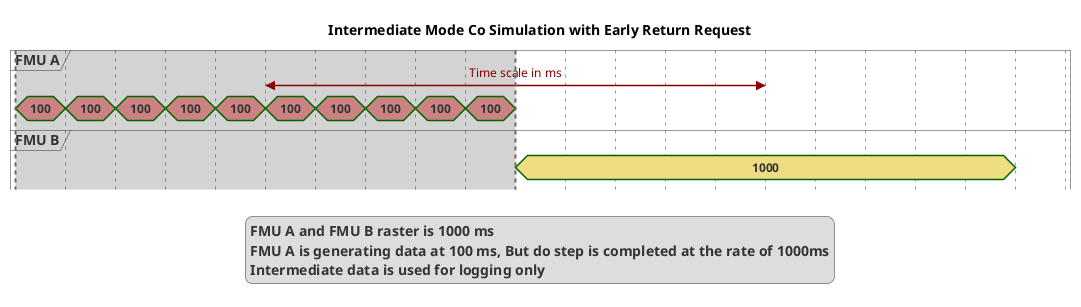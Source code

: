 ' Co Simulation timing diagram
@startuml
' Define models in the system

Title Intermediate Mode Co Simulation with Early Return Request
legend
FMU A and FMU B raster is 1000 ms
FMU A is generating data at 100 ms, But do step is completed at the rate of 1000ms
Intermediate data is used for logging only
endlegend

hide time-axis

concise "FMU A" as FMU_A
concise "FMU B" as FMU_B

@FMU_A
0.0 is "100" #CD8282
100.0 is "100" #CD8282
200.0 is "100" #CD8282
300.0 is "100" #CD8282
400.0 is "100" #CD8282
500.0 is "100" #CD8282
600.0 is "100" #CD8282
700.0 is "100" #CD8282
800.0 is "100" #CD8282
900.0 is "100" #CD8282
1000.0 is {hidden}

@FMU_B
1000.0 is "1000" #EEDD82
2000.0 is {hidden}

' Define the time axis
@-1
@0
@1000
@2000

@FMU_A
@500 <-> @1500 : Time scale in ms

highlight 0 to 1000 #LightGrey;line:DimGrey

@enduml
